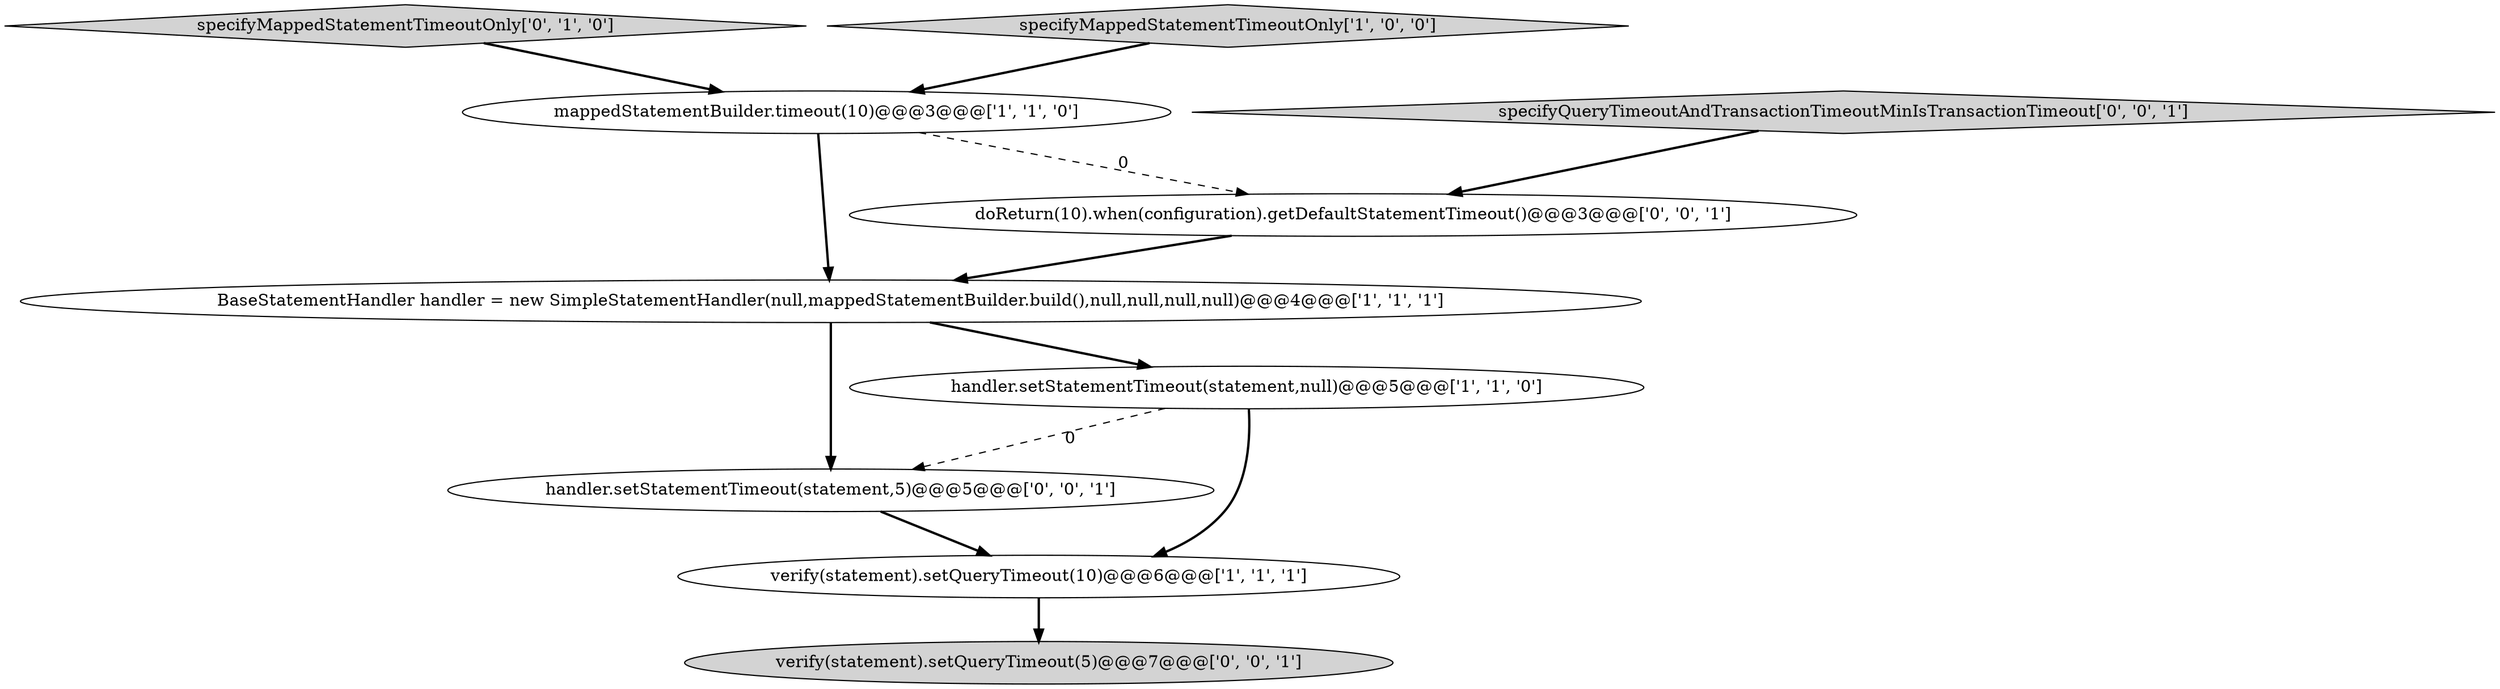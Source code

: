 digraph {
7 [style = filled, label = "doReturn(10).when(configuration).getDefaultStatementTimeout()@@@3@@@['0', '0', '1']", fillcolor = white, shape = ellipse image = "AAA0AAABBB3BBB"];
9 [style = filled, label = "specifyQueryTimeoutAndTransactionTimeoutMinIsTransactionTimeout['0', '0', '1']", fillcolor = lightgray, shape = diamond image = "AAA0AAABBB3BBB"];
6 [style = filled, label = "handler.setStatementTimeout(statement,5)@@@5@@@['0', '0', '1']", fillcolor = white, shape = ellipse image = "AAA0AAABBB3BBB"];
0 [style = filled, label = "verify(statement).setQueryTimeout(10)@@@6@@@['1', '1', '1']", fillcolor = white, shape = ellipse image = "AAA0AAABBB1BBB"];
5 [style = filled, label = "specifyMappedStatementTimeoutOnly['0', '1', '0']", fillcolor = lightgray, shape = diamond image = "AAA0AAABBB2BBB"];
1 [style = filled, label = "mappedStatementBuilder.timeout(10)@@@3@@@['1', '1', '0']", fillcolor = white, shape = ellipse image = "AAA0AAABBB1BBB"];
4 [style = filled, label = "BaseStatementHandler handler = new SimpleStatementHandler(null,mappedStatementBuilder.build(),null,null,null,null)@@@4@@@['1', '1', '1']", fillcolor = white, shape = ellipse image = "AAA0AAABBB1BBB"];
3 [style = filled, label = "specifyMappedStatementTimeoutOnly['1', '0', '0']", fillcolor = lightgray, shape = diamond image = "AAA0AAABBB1BBB"];
8 [style = filled, label = "verify(statement).setQueryTimeout(5)@@@7@@@['0', '0', '1']", fillcolor = lightgray, shape = ellipse image = "AAA0AAABBB3BBB"];
2 [style = filled, label = "handler.setStatementTimeout(statement,null)@@@5@@@['1', '1', '0']", fillcolor = white, shape = ellipse image = "AAA0AAABBB1BBB"];
5->1 [style = bold, label=""];
1->4 [style = bold, label=""];
2->0 [style = bold, label=""];
6->0 [style = bold, label=""];
4->2 [style = bold, label=""];
7->4 [style = bold, label=""];
1->7 [style = dashed, label="0"];
3->1 [style = bold, label=""];
9->7 [style = bold, label=""];
4->6 [style = bold, label=""];
0->8 [style = bold, label=""];
2->6 [style = dashed, label="0"];
}
